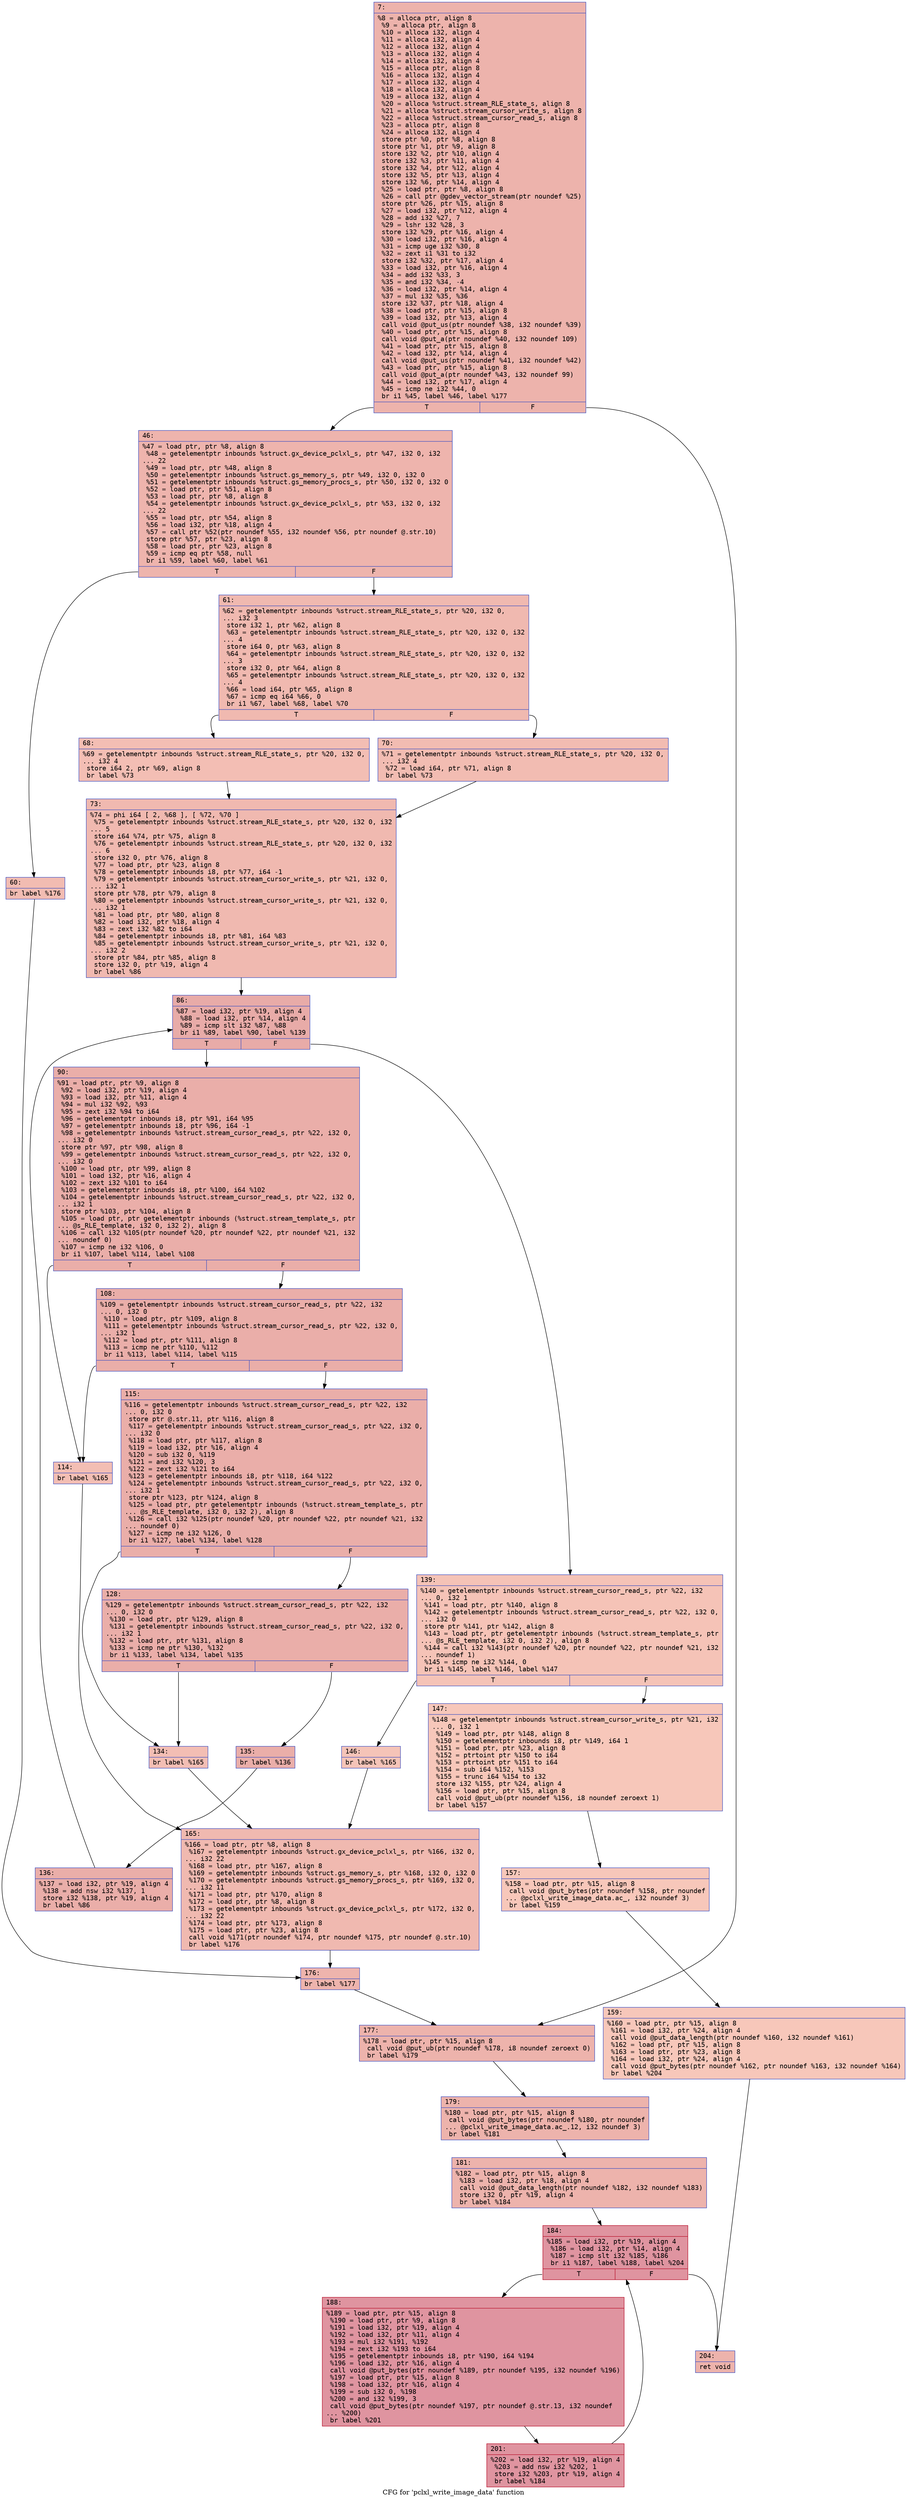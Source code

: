 digraph "CFG for 'pclxl_write_image_data' function" {
	label="CFG for 'pclxl_write_image_data' function";

	Node0x600003bad270 [shape=record,color="#3d50c3ff", style=filled, fillcolor="#d6524470" fontname="Courier",label="{7:\l|  %8 = alloca ptr, align 8\l  %9 = alloca ptr, align 8\l  %10 = alloca i32, align 4\l  %11 = alloca i32, align 4\l  %12 = alloca i32, align 4\l  %13 = alloca i32, align 4\l  %14 = alloca i32, align 4\l  %15 = alloca ptr, align 8\l  %16 = alloca i32, align 4\l  %17 = alloca i32, align 4\l  %18 = alloca i32, align 4\l  %19 = alloca i32, align 4\l  %20 = alloca %struct.stream_RLE_state_s, align 8\l  %21 = alloca %struct.stream_cursor_write_s, align 8\l  %22 = alloca %struct.stream_cursor_read_s, align 8\l  %23 = alloca ptr, align 8\l  %24 = alloca i32, align 4\l  store ptr %0, ptr %8, align 8\l  store ptr %1, ptr %9, align 8\l  store i32 %2, ptr %10, align 4\l  store i32 %3, ptr %11, align 4\l  store i32 %4, ptr %12, align 4\l  store i32 %5, ptr %13, align 4\l  store i32 %6, ptr %14, align 4\l  %25 = load ptr, ptr %8, align 8\l  %26 = call ptr @gdev_vector_stream(ptr noundef %25)\l  store ptr %26, ptr %15, align 8\l  %27 = load i32, ptr %12, align 4\l  %28 = add i32 %27, 7\l  %29 = lshr i32 %28, 3\l  store i32 %29, ptr %16, align 4\l  %30 = load i32, ptr %16, align 4\l  %31 = icmp uge i32 %30, 8\l  %32 = zext i1 %31 to i32\l  store i32 %32, ptr %17, align 4\l  %33 = load i32, ptr %16, align 4\l  %34 = add i32 %33, 3\l  %35 = and i32 %34, -4\l  %36 = load i32, ptr %14, align 4\l  %37 = mul i32 %35, %36\l  store i32 %37, ptr %18, align 4\l  %38 = load ptr, ptr %15, align 8\l  %39 = load i32, ptr %13, align 4\l  call void @put_us(ptr noundef %38, i32 noundef %39)\l  %40 = load ptr, ptr %15, align 8\l  call void @put_a(ptr noundef %40, i32 noundef 109)\l  %41 = load ptr, ptr %15, align 8\l  %42 = load i32, ptr %14, align 4\l  call void @put_us(ptr noundef %41, i32 noundef %42)\l  %43 = load ptr, ptr %15, align 8\l  call void @put_a(ptr noundef %43, i32 noundef 99)\l  %44 = load i32, ptr %17, align 4\l  %45 = icmp ne i32 %44, 0\l  br i1 %45, label %46, label %177\l|{<s0>T|<s1>F}}"];
	Node0x600003bad270:s0 -> Node0x600003bad2c0[tooltip="7 -> 46\nProbability 62.50%" ];
	Node0x600003bad270:s1 -> Node0x600003bad9a0[tooltip="7 -> 177\nProbability 37.50%" ];
	Node0x600003bad2c0 [shape=record,color="#3d50c3ff", style=filled, fillcolor="#d8564670" fontname="Courier",label="{46:\l|  %47 = load ptr, ptr %8, align 8\l  %48 = getelementptr inbounds %struct.gx_device_pclxl_s, ptr %47, i32 0, i32\l... 22\l  %49 = load ptr, ptr %48, align 8\l  %50 = getelementptr inbounds %struct.gs_memory_s, ptr %49, i32 0, i32 0\l  %51 = getelementptr inbounds %struct.gs_memory_procs_s, ptr %50, i32 0, i32 0\l  %52 = load ptr, ptr %51, align 8\l  %53 = load ptr, ptr %8, align 8\l  %54 = getelementptr inbounds %struct.gx_device_pclxl_s, ptr %53, i32 0, i32\l... 22\l  %55 = load ptr, ptr %54, align 8\l  %56 = load i32, ptr %18, align 4\l  %57 = call ptr %52(ptr noundef %55, i32 noundef %56, ptr noundef @.str.10)\l  store ptr %57, ptr %23, align 8\l  %58 = load ptr, ptr %23, align 8\l  %59 = icmp eq ptr %58, null\l  br i1 %59, label %60, label %61\l|{<s0>T|<s1>F}}"];
	Node0x600003bad2c0:s0 -> Node0x600003bad310[tooltip="46 -> 60\nProbability 37.50%" ];
	Node0x600003bad2c0:s1 -> Node0x600003bad360[tooltip="46 -> 61\nProbability 62.50%" ];
	Node0x600003bad310 [shape=record,color="#3d50c3ff", style=filled, fillcolor="#e1675170" fontname="Courier",label="{60:\l|  br label %176\l}"];
	Node0x600003bad310 -> Node0x600003bad950[tooltip="60 -> 176\nProbability 100.00%" ];
	Node0x600003bad360 [shape=record,color="#3d50c3ff", style=filled, fillcolor="#de614d70" fontname="Courier",label="{61:\l|  %62 = getelementptr inbounds %struct.stream_RLE_state_s, ptr %20, i32 0,\l... i32 3\l  store i32 1, ptr %62, align 8\l  %63 = getelementptr inbounds %struct.stream_RLE_state_s, ptr %20, i32 0, i32\l... 4\l  store i64 0, ptr %63, align 8\l  %64 = getelementptr inbounds %struct.stream_RLE_state_s, ptr %20, i32 0, i32\l... 3\l  store i32 0, ptr %64, align 8\l  %65 = getelementptr inbounds %struct.stream_RLE_state_s, ptr %20, i32 0, i32\l... 4\l  %66 = load i64, ptr %65, align 8\l  %67 = icmp eq i64 %66, 0\l  br i1 %67, label %68, label %70\l|{<s0>T|<s1>F}}"];
	Node0x600003bad360:s0 -> Node0x600003bad3b0[tooltip="61 -> 68\nProbability 37.50%" ];
	Node0x600003bad360:s1 -> Node0x600003bad400[tooltip="61 -> 70\nProbability 62.50%" ];
	Node0x600003bad3b0 [shape=record,color="#3d50c3ff", style=filled, fillcolor="#e36c5570" fontname="Courier",label="{68:\l|  %69 = getelementptr inbounds %struct.stream_RLE_state_s, ptr %20, i32 0,\l... i32 4\l  store i64 2, ptr %69, align 8\l  br label %73\l}"];
	Node0x600003bad3b0 -> Node0x600003bad450[tooltip="68 -> 73\nProbability 100.00%" ];
	Node0x600003bad400 [shape=record,color="#3d50c3ff", style=filled, fillcolor="#e1675170" fontname="Courier",label="{70:\l|  %71 = getelementptr inbounds %struct.stream_RLE_state_s, ptr %20, i32 0,\l... i32 4\l  %72 = load i64, ptr %71, align 8\l  br label %73\l}"];
	Node0x600003bad400 -> Node0x600003bad450[tooltip="70 -> 73\nProbability 100.00%" ];
	Node0x600003bad450 [shape=record,color="#3d50c3ff", style=filled, fillcolor="#de614d70" fontname="Courier",label="{73:\l|  %74 = phi i64 [ 2, %68 ], [ %72, %70 ]\l  %75 = getelementptr inbounds %struct.stream_RLE_state_s, ptr %20, i32 0, i32\l... 5\l  store i64 %74, ptr %75, align 8\l  %76 = getelementptr inbounds %struct.stream_RLE_state_s, ptr %20, i32 0, i32\l... 6\l  store i32 0, ptr %76, align 8\l  %77 = load ptr, ptr %23, align 8\l  %78 = getelementptr inbounds i8, ptr %77, i64 -1\l  %79 = getelementptr inbounds %struct.stream_cursor_write_s, ptr %21, i32 0,\l... i32 1\l  store ptr %78, ptr %79, align 8\l  %80 = getelementptr inbounds %struct.stream_cursor_write_s, ptr %21, i32 0,\l... i32 1\l  %81 = load ptr, ptr %80, align 8\l  %82 = load i32, ptr %18, align 4\l  %83 = zext i32 %82 to i64\l  %84 = getelementptr inbounds i8, ptr %81, i64 %83\l  %85 = getelementptr inbounds %struct.stream_cursor_write_s, ptr %21, i32 0,\l... i32 2\l  store ptr %84, ptr %85, align 8\l  store i32 0, ptr %19, align 4\l  br label %86\l}"];
	Node0x600003bad450 -> Node0x600003bad4a0[tooltip="73 -> 86\nProbability 100.00%" ];
	Node0x600003bad4a0 [shape=record,color="#3d50c3ff", style=filled, fillcolor="#cc403a70" fontname="Courier",label="{86:\l|  %87 = load i32, ptr %19, align 4\l  %88 = load i32, ptr %14, align 4\l  %89 = icmp slt i32 %87, %88\l  br i1 %89, label %90, label %139\l|{<s0>T|<s1>F}}"];
	Node0x600003bad4a0:s0 -> Node0x600003bad4f0[tooltip="86 -> 90\nProbability 96.88%" ];
	Node0x600003bad4a0:s1 -> Node0x600003bad770[tooltip="86 -> 139\nProbability 3.12%" ];
	Node0x600003bad4f0 [shape=record,color="#3d50c3ff", style=filled, fillcolor="#d0473d70" fontname="Courier",label="{90:\l|  %91 = load ptr, ptr %9, align 8\l  %92 = load i32, ptr %19, align 4\l  %93 = load i32, ptr %11, align 4\l  %94 = mul i32 %92, %93\l  %95 = zext i32 %94 to i64\l  %96 = getelementptr inbounds i8, ptr %91, i64 %95\l  %97 = getelementptr inbounds i8, ptr %96, i64 -1\l  %98 = getelementptr inbounds %struct.stream_cursor_read_s, ptr %22, i32 0,\l... i32 0\l  store ptr %97, ptr %98, align 8\l  %99 = getelementptr inbounds %struct.stream_cursor_read_s, ptr %22, i32 0,\l... i32 0\l  %100 = load ptr, ptr %99, align 8\l  %101 = load i32, ptr %16, align 4\l  %102 = zext i32 %101 to i64\l  %103 = getelementptr inbounds i8, ptr %100, i64 %102\l  %104 = getelementptr inbounds %struct.stream_cursor_read_s, ptr %22, i32 0,\l... i32 1\l  store ptr %103, ptr %104, align 8\l  %105 = load ptr, ptr getelementptr inbounds (%struct.stream_template_s, ptr\l... @s_RLE_template, i32 0, i32 2), align 8\l  %106 = call i32 %105(ptr noundef %20, ptr noundef %22, ptr noundef %21, i32\l... noundef 0)\l  %107 = icmp ne i32 %106, 0\l  br i1 %107, label %114, label %108\l|{<s0>T|<s1>F}}"];
	Node0x600003bad4f0:s0 -> Node0x600003bad590[tooltip="90 -> 114\nProbability 3.12%" ];
	Node0x600003bad4f0:s1 -> Node0x600003bad540[tooltip="90 -> 108\nProbability 96.88%" ];
	Node0x600003bad540 [shape=record,color="#3d50c3ff", style=filled, fillcolor="#d0473d70" fontname="Courier",label="{108:\l|  %109 = getelementptr inbounds %struct.stream_cursor_read_s, ptr %22, i32\l... 0, i32 0\l  %110 = load ptr, ptr %109, align 8\l  %111 = getelementptr inbounds %struct.stream_cursor_read_s, ptr %22, i32 0,\l... i32 1\l  %112 = load ptr, ptr %111, align 8\l  %113 = icmp ne ptr %110, %112\l  br i1 %113, label %114, label %115\l|{<s0>T|<s1>F}}"];
	Node0x600003bad540:s0 -> Node0x600003bad590[tooltip="108 -> 114\nProbability 3.12%" ];
	Node0x600003bad540:s1 -> Node0x600003bad5e0[tooltip="108 -> 115\nProbability 96.88%" ];
	Node0x600003bad590 [shape=record,color="#3d50c3ff", style=filled, fillcolor="#e36c5570" fontname="Courier",label="{114:\l|  br label %165\l}"];
	Node0x600003bad590 -> Node0x600003bad900[tooltip="114 -> 165\nProbability 100.00%" ];
	Node0x600003bad5e0 [shape=record,color="#3d50c3ff", style=filled, fillcolor="#d0473d70" fontname="Courier",label="{115:\l|  %116 = getelementptr inbounds %struct.stream_cursor_read_s, ptr %22, i32\l... 0, i32 0\l  store ptr @.str.11, ptr %116, align 8\l  %117 = getelementptr inbounds %struct.stream_cursor_read_s, ptr %22, i32 0,\l... i32 0\l  %118 = load ptr, ptr %117, align 8\l  %119 = load i32, ptr %16, align 4\l  %120 = sub i32 0, %119\l  %121 = and i32 %120, 3\l  %122 = zext i32 %121 to i64\l  %123 = getelementptr inbounds i8, ptr %118, i64 %122\l  %124 = getelementptr inbounds %struct.stream_cursor_read_s, ptr %22, i32 0,\l... i32 1\l  store ptr %123, ptr %124, align 8\l  %125 = load ptr, ptr getelementptr inbounds (%struct.stream_template_s, ptr\l... @s_RLE_template, i32 0, i32 2), align 8\l  %126 = call i32 %125(ptr noundef %20, ptr noundef %22, ptr noundef %21, i32\l... noundef 0)\l  %127 = icmp ne i32 %126, 0\l  br i1 %127, label %134, label %128\l|{<s0>T|<s1>F}}"];
	Node0x600003bad5e0:s0 -> Node0x600003bad680[tooltip="115 -> 134\nProbability 3.12%" ];
	Node0x600003bad5e0:s1 -> Node0x600003bad630[tooltip="115 -> 128\nProbability 96.88%" ];
	Node0x600003bad630 [shape=record,color="#3d50c3ff", style=filled, fillcolor="#d0473d70" fontname="Courier",label="{128:\l|  %129 = getelementptr inbounds %struct.stream_cursor_read_s, ptr %22, i32\l... 0, i32 0\l  %130 = load ptr, ptr %129, align 8\l  %131 = getelementptr inbounds %struct.stream_cursor_read_s, ptr %22, i32 0,\l... i32 1\l  %132 = load ptr, ptr %131, align 8\l  %133 = icmp ne ptr %130, %132\l  br i1 %133, label %134, label %135\l|{<s0>T|<s1>F}}"];
	Node0x600003bad630:s0 -> Node0x600003bad680[tooltip="128 -> 134\nProbability 3.12%" ];
	Node0x600003bad630:s1 -> Node0x600003bad6d0[tooltip="128 -> 135\nProbability 96.88%" ];
	Node0x600003bad680 [shape=record,color="#3d50c3ff", style=filled, fillcolor="#e36c5570" fontname="Courier",label="{134:\l|  br label %165\l}"];
	Node0x600003bad680 -> Node0x600003bad900[tooltip="134 -> 165\nProbability 100.00%" ];
	Node0x600003bad6d0 [shape=record,color="#3d50c3ff", style=filled, fillcolor="#d0473d70" fontname="Courier",label="{135:\l|  br label %136\l}"];
	Node0x600003bad6d0 -> Node0x600003bad720[tooltip="135 -> 136\nProbability 100.00%" ];
	Node0x600003bad720 [shape=record,color="#3d50c3ff", style=filled, fillcolor="#d0473d70" fontname="Courier",label="{136:\l|  %137 = load i32, ptr %19, align 4\l  %138 = add nsw i32 %137, 1\l  store i32 %138, ptr %19, align 4\l  br label %86\l}"];
	Node0x600003bad720 -> Node0x600003bad4a0[tooltip="136 -> 86\nProbability 100.00%" ];
	Node0x600003bad770 [shape=record,color="#3d50c3ff", style=filled, fillcolor="#e8765c70" fontname="Courier",label="{139:\l|  %140 = getelementptr inbounds %struct.stream_cursor_read_s, ptr %22, i32\l... 0, i32 1\l  %141 = load ptr, ptr %140, align 8\l  %142 = getelementptr inbounds %struct.stream_cursor_read_s, ptr %22, i32 0,\l... i32 0\l  store ptr %141, ptr %142, align 8\l  %143 = load ptr, ptr getelementptr inbounds (%struct.stream_template_s, ptr\l... @s_RLE_template, i32 0, i32 2), align 8\l  %144 = call i32 %143(ptr noundef %20, ptr noundef %22, ptr noundef %21, i32\l... noundef 1)\l  %145 = icmp ne i32 %144, 0\l  br i1 %145, label %146, label %147\l|{<s0>T|<s1>F}}"];
	Node0x600003bad770:s0 -> Node0x600003bad7c0[tooltip="139 -> 146\nProbability 62.50%" ];
	Node0x600003bad770:s1 -> Node0x600003bad810[tooltip="139 -> 147\nProbability 37.50%" ];
	Node0x600003bad7c0 [shape=record,color="#3d50c3ff", style=filled, fillcolor="#e97a5f70" fontname="Courier",label="{146:\l|  br label %165\l}"];
	Node0x600003bad7c0 -> Node0x600003bad900[tooltip="146 -> 165\nProbability 100.00%" ];
	Node0x600003bad810 [shape=record,color="#3d50c3ff", style=filled, fillcolor="#ec7f6370" fontname="Courier",label="{147:\l|  %148 = getelementptr inbounds %struct.stream_cursor_write_s, ptr %21, i32\l... 0, i32 1\l  %149 = load ptr, ptr %148, align 8\l  %150 = getelementptr inbounds i8, ptr %149, i64 1\l  %151 = load ptr, ptr %23, align 8\l  %152 = ptrtoint ptr %150 to i64\l  %153 = ptrtoint ptr %151 to i64\l  %154 = sub i64 %152, %153\l  %155 = trunc i64 %154 to i32\l  store i32 %155, ptr %24, align 4\l  %156 = load ptr, ptr %15, align 8\l  call void @put_ub(ptr noundef %156, i8 noundef zeroext 1)\l  br label %157\l}"];
	Node0x600003bad810 -> Node0x600003bad860[tooltip="147 -> 157\nProbability 100.00%" ];
	Node0x600003bad860 [shape=record,color="#3d50c3ff", style=filled, fillcolor="#ec7f6370" fontname="Courier",label="{157:\l|  %158 = load ptr, ptr %15, align 8\l  call void @put_bytes(ptr noundef %158, ptr noundef\l... @pclxl_write_image_data.ac_, i32 noundef 3)\l  br label %159\l}"];
	Node0x600003bad860 -> Node0x600003bad8b0[tooltip="157 -> 159\nProbability 100.00%" ];
	Node0x600003bad8b0 [shape=record,color="#3d50c3ff", style=filled, fillcolor="#ec7f6370" fontname="Courier",label="{159:\l|  %160 = load ptr, ptr %15, align 8\l  %161 = load i32, ptr %24, align 4\l  call void @put_data_length(ptr noundef %160, i32 noundef %161)\l  %162 = load ptr, ptr %15, align 8\l  %163 = load ptr, ptr %23, align 8\l  %164 = load i32, ptr %24, align 4\l  call void @put_bytes(ptr noundef %162, ptr noundef %163, i32 noundef %164)\l  br label %204\l}"];
	Node0x600003bad8b0 -> Node0x600003badb80[tooltip="159 -> 204\nProbability 100.00%" ];
	Node0x600003bad900 [shape=record,color="#3d50c3ff", style=filled, fillcolor="#de614d70" fontname="Courier",label="{165:\l|  %166 = load ptr, ptr %8, align 8\l  %167 = getelementptr inbounds %struct.gx_device_pclxl_s, ptr %166, i32 0,\l... i32 22\l  %168 = load ptr, ptr %167, align 8\l  %169 = getelementptr inbounds %struct.gs_memory_s, ptr %168, i32 0, i32 0\l  %170 = getelementptr inbounds %struct.gs_memory_procs_s, ptr %169, i32 0,\l... i32 11\l  %171 = load ptr, ptr %170, align 8\l  %172 = load ptr, ptr %8, align 8\l  %173 = getelementptr inbounds %struct.gx_device_pclxl_s, ptr %172, i32 0,\l... i32 22\l  %174 = load ptr, ptr %173, align 8\l  %175 = load ptr, ptr %23, align 8\l  call void %171(ptr noundef %174, ptr noundef %175, ptr noundef @.str.10)\l  br label %176\l}"];
	Node0x600003bad900 -> Node0x600003bad950[tooltip="165 -> 176\nProbability 100.00%" ];
	Node0x600003bad950 [shape=record,color="#3d50c3ff", style=filled, fillcolor="#d8564670" fontname="Courier",label="{176:\l|  br label %177\l}"];
	Node0x600003bad950 -> Node0x600003bad9a0[tooltip="176 -> 177\nProbability 100.00%" ];
	Node0x600003bad9a0 [shape=record,color="#3d50c3ff", style=filled, fillcolor="#d6524470" fontname="Courier",label="{177:\l|  %178 = load ptr, ptr %15, align 8\l  call void @put_ub(ptr noundef %178, i8 noundef zeroext 0)\l  br label %179\l}"];
	Node0x600003bad9a0 -> Node0x600003bad9f0[tooltip="177 -> 179\nProbability 100.00%" ];
	Node0x600003bad9f0 [shape=record,color="#3d50c3ff", style=filled, fillcolor="#d6524470" fontname="Courier",label="{179:\l|  %180 = load ptr, ptr %15, align 8\l  call void @put_bytes(ptr noundef %180, ptr noundef\l... @pclxl_write_image_data.ac_.12, i32 noundef 3)\l  br label %181\l}"];
	Node0x600003bad9f0 -> Node0x600003bada40[tooltip="179 -> 181\nProbability 100.00%" ];
	Node0x600003bada40 [shape=record,color="#3d50c3ff", style=filled, fillcolor="#d6524470" fontname="Courier",label="{181:\l|  %182 = load ptr, ptr %15, align 8\l  %183 = load i32, ptr %18, align 4\l  call void @put_data_length(ptr noundef %182, i32 noundef %183)\l  store i32 0, ptr %19, align 4\l  br label %184\l}"];
	Node0x600003bada40 -> Node0x600003bada90[tooltip="181 -> 184\nProbability 100.00%" ];
	Node0x600003bada90 [shape=record,color="#b70d28ff", style=filled, fillcolor="#b70d2870" fontname="Courier",label="{184:\l|  %185 = load i32, ptr %19, align 4\l  %186 = load i32, ptr %14, align 4\l  %187 = icmp slt i32 %185, %186\l  br i1 %187, label %188, label %204\l|{<s0>T|<s1>F}}"];
	Node0x600003bada90:s0 -> Node0x600003badae0[tooltip="184 -> 188\nProbability 96.88%" ];
	Node0x600003bada90:s1 -> Node0x600003badb80[tooltip="184 -> 204\nProbability 3.12%" ];
	Node0x600003badae0 [shape=record,color="#b70d28ff", style=filled, fillcolor="#b70d2870" fontname="Courier",label="{188:\l|  %189 = load ptr, ptr %15, align 8\l  %190 = load ptr, ptr %9, align 8\l  %191 = load i32, ptr %19, align 4\l  %192 = load i32, ptr %11, align 4\l  %193 = mul i32 %191, %192\l  %194 = zext i32 %193 to i64\l  %195 = getelementptr inbounds i8, ptr %190, i64 %194\l  %196 = load i32, ptr %16, align 4\l  call void @put_bytes(ptr noundef %189, ptr noundef %195, i32 noundef %196)\l  %197 = load ptr, ptr %15, align 8\l  %198 = load i32, ptr %16, align 4\l  %199 = sub i32 0, %198\l  %200 = and i32 %199, 3\l  call void @put_bytes(ptr noundef %197, ptr noundef @.str.13, i32 noundef\l... %200)\l  br label %201\l}"];
	Node0x600003badae0 -> Node0x600003badb30[tooltip="188 -> 201\nProbability 100.00%" ];
	Node0x600003badb30 [shape=record,color="#b70d28ff", style=filled, fillcolor="#b70d2870" fontname="Courier",label="{201:\l|  %202 = load i32, ptr %19, align 4\l  %203 = add nsw i32 %202, 1\l  store i32 %203, ptr %19, align 4\l  br label %184\l}"];
	Node0x600003badb30 -> Node0x600003bada90[tooltip="201 -> 184\nProbability 100.00%" ];
	Node0x600003badb80 [shape=record,color="#3d50c3ff", style=filled, fillcolor="#d6524470" fontname="Courier",label="{204:\l|  ret void\l}"];
}
